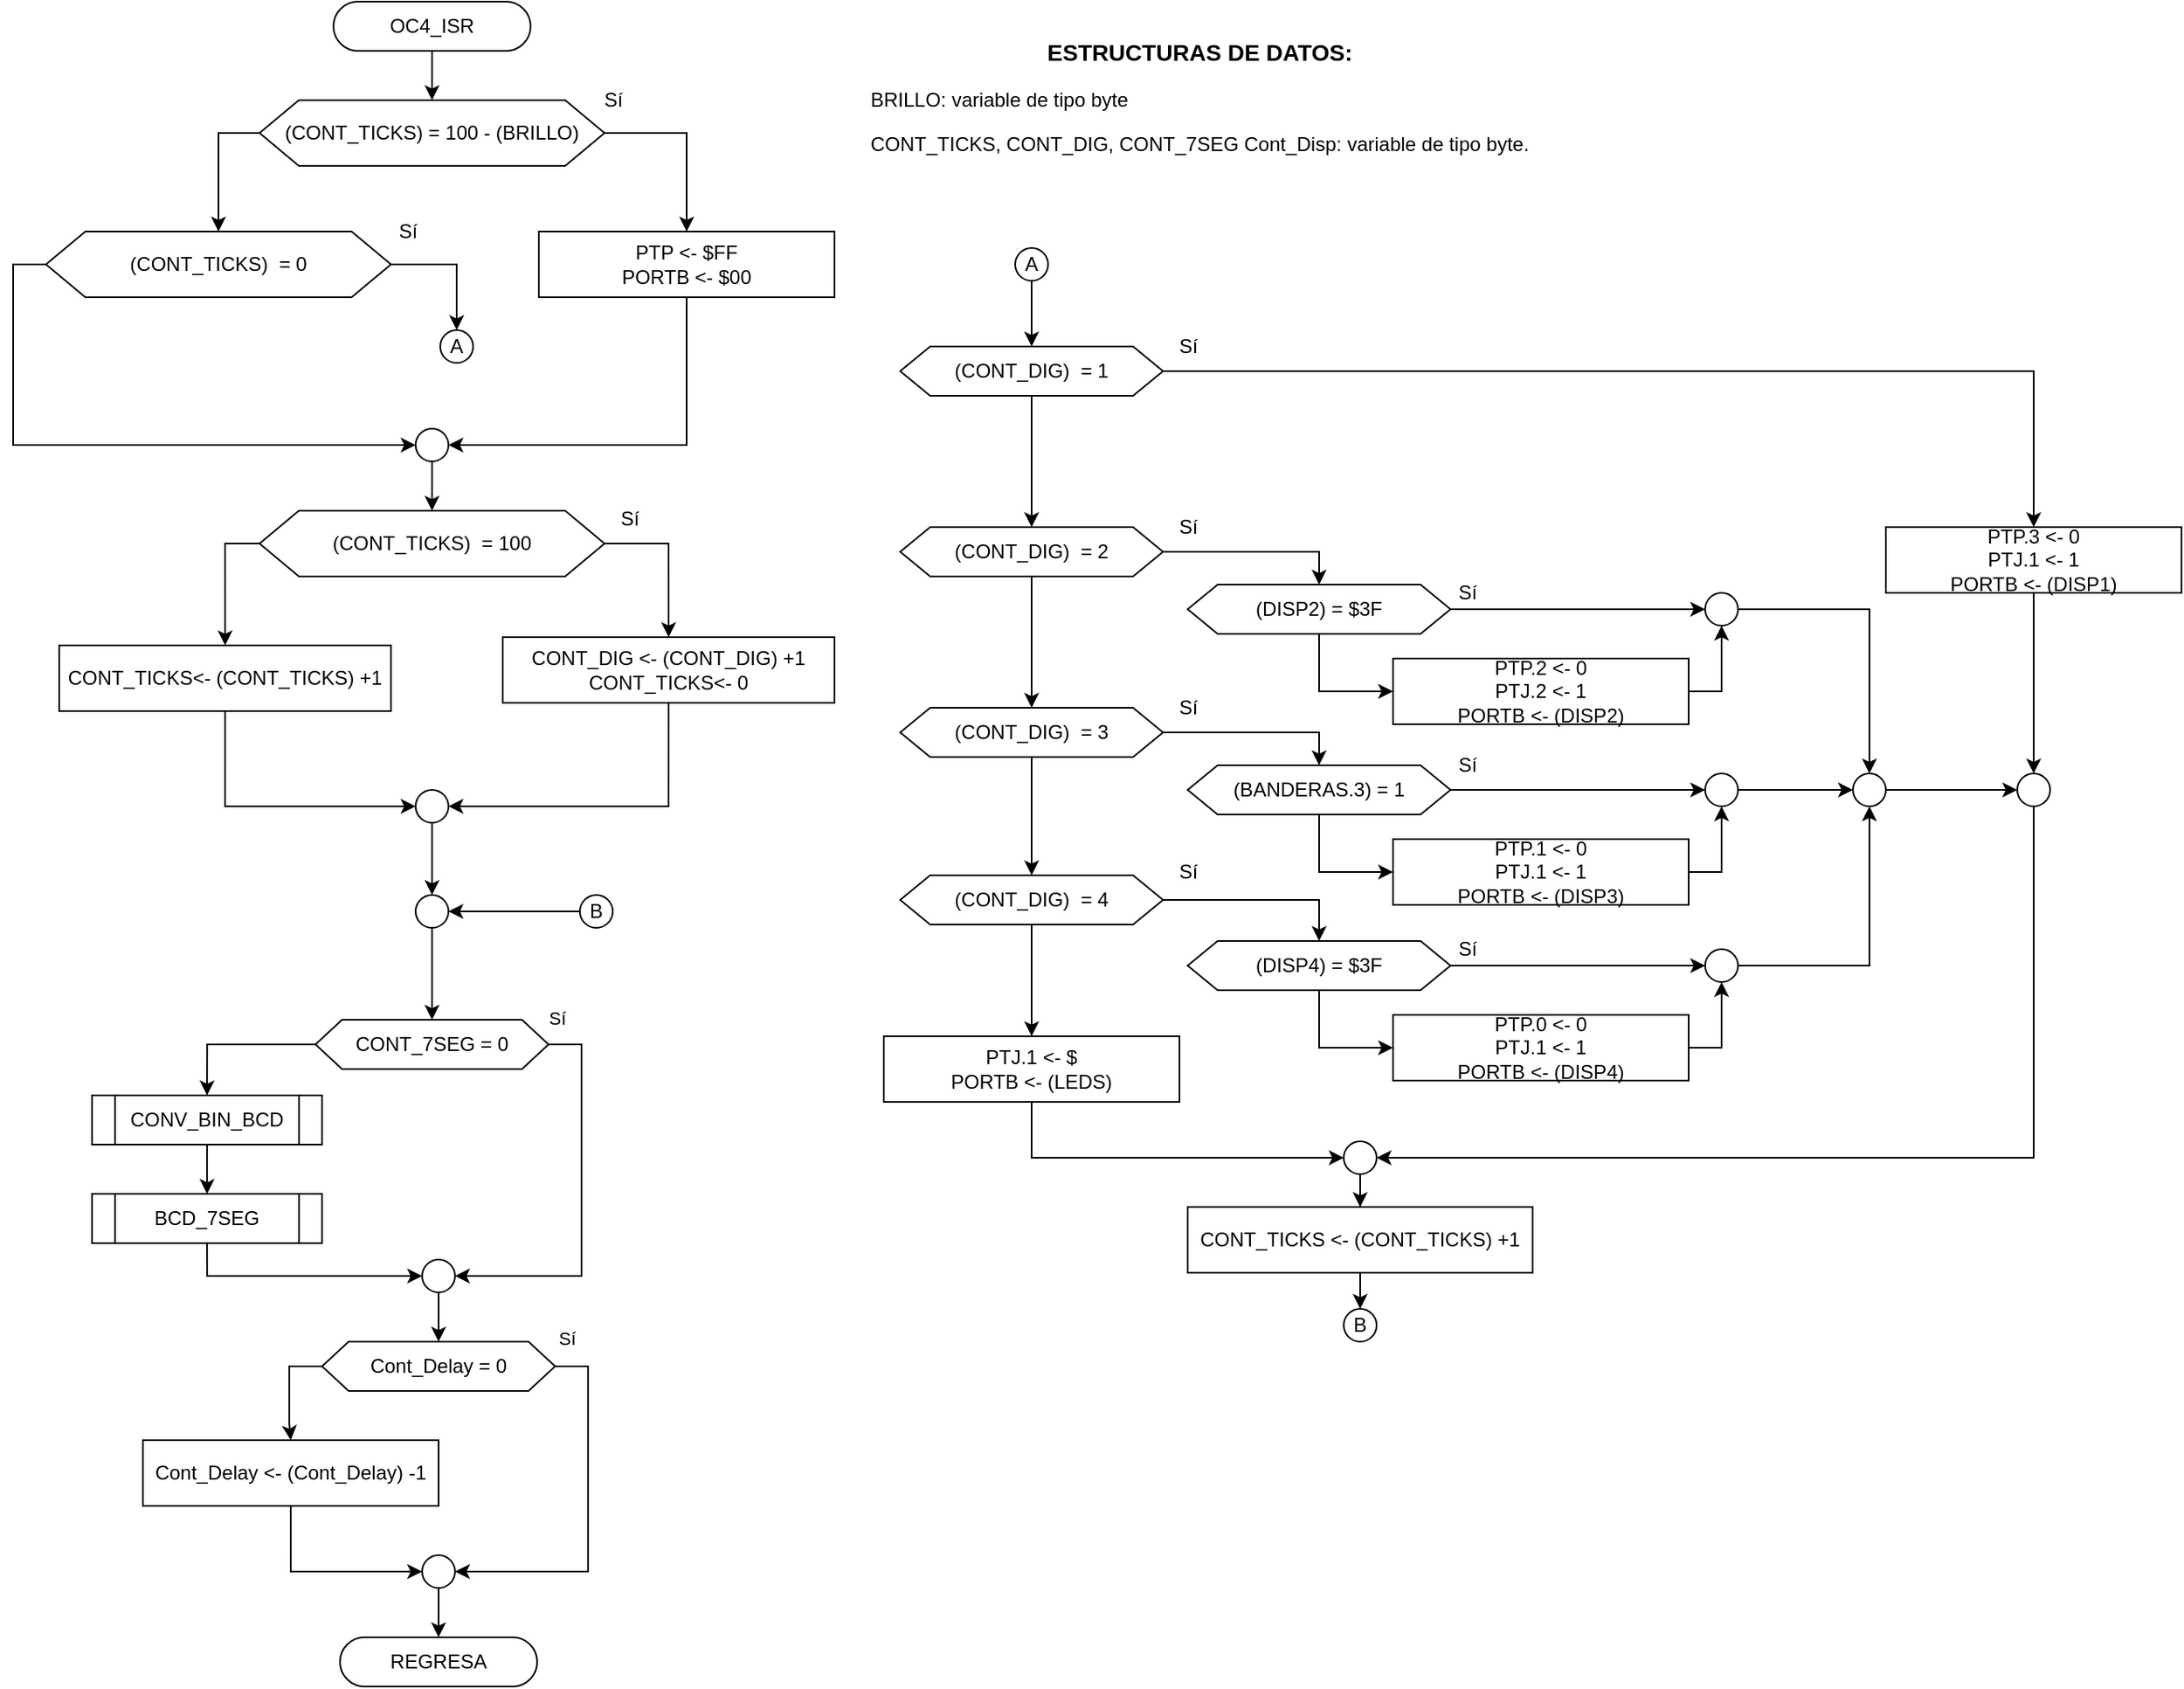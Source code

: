 <mxfile version="13.3.7" type="device"><diagram id="C5RBs43oDa-KdzZeNtuy" name="Page-1"><mxGraphModel dx="1426" dy="607" grid="1" gridSize="10" guides="1" tooltips="1" connect="1" arrows="1" fold="1" page="1" pageScale="1" pageWidth="827" pageHeight="1169" math="0" shadow="0"><root><mxCell id="WIyWlLk6GJQsqaUBKTNV-0"/><mxCell id="WIyWlLk6GJQsqaUBKTNV-1" parent="WIyWlLk6GJQsqaUBKTNV-0"/><mxCell id="DvkfS6CGCvVenUb8CxV3-34" style="edgeStyle=orthogonalEdgeStyle;rounded=0;orthogonalLoop=1;jettySize=auto;html=1;exitX=0.5;exitY=1;exitDx=0;exitDy=0;entryX=0.5;entryY=0;entryDx=0;entryDy=0;" parent="WIyWlLk6GJQsqaUBKTNV-1" source="DvkfS6CGCvVenUb8CxV3-0" target="DvkfS6CGCvVenUb8CxV3-16" edge="1"><mxGeometry relative="1" as="geometry"/></mxCell><mxCell id="DvkfS6CGCvVenUb8CxV3-0" value="OC4_ISR" style="rounded=1;whiteSpace=wrap;html=1;fontSize=12;glass=0;strokeWidth=1;shadow=0;arcSize=50;" parent="WIyWlLk6GJQsqaUBKTNV-1" vertex="1"><mxGeometry x="165" y="130" width="120" height="30" as="geometry"/></mxCell><mxCell id="DvkfS6CGCvVenUb8CxV3-3" style="edgeStyle=orthogonalEdgeStyle;rounded=0;orthogonalLoop=1;jettySize=auto;html=1;exitX=0.5;exitY=1;exitDx=0;exitDy=0;entryX=0.5;entryY=0;entryDx=0;entryDy=0;" parent="WIyWlLk6GJQsqaUBKTNV-1" source="DvkfS6CGCvVenUb8CxV3-1" target="DvkfS6CGCvVenUb8CxV3-2" edge="1"><mxGeometry relative="1" as="geometry"/></mxCell><mxCell id="DvkfS6CGCvVenUb8CxV3-1" value="CONV_BIN_BCD" style="shape=process;whiteSpace=wrap;html=1;backgroundOutline=1;" parent="WIyWlLk6GJQsqaUBKTNV-1" vertex="1"><mxGeometry x="18.05" y="796" width="140" height="30" as="geometry"/></mxCell><mxCell id="DvkfS6CGCvVenUb8CxV3-108" style="edgeStyle=orthogonalEdgeStyle;rounded=0;orthogonalLoop=1;jettySize=auto;html=1;exitX=0.5;exitY=1;exitDx=0;exitDy=0;entryX=0;entryY=0.5;entryDx=0;entryDy=0;" parent="WIyWlLk6GJQsqaUBKTNV-1" source="DvkfS6CGCvVenUb8CxV3-2" target="DvkfS6CGCvVenUb8CxV3-99" edge="1"><mxGeometry relative="1" as="geometry"/></mxCell><mxCell id="DvkfS6CGCvVenUb8CxV3-2" value="BCD_7SEG" style="shape=process;whiteSpace=wrap;html=1;backgroundOutline=1;" parent="WIyWlLk6GJQsqaUBKTNV-1" vertex="1"><mxGeometry x="18.05" y="856" width="140" height="30" as="geometry"/></mxCell><mxCell id="DvkfS6CGCvVenUb8CxV3-4" value="&lt;h3 style=&quot;text-align: center&quot;&gt;ESTRUCTURAS DE DATOS:&lt;/h3&gt;&lt;p&gt;BRILLO: variable de tipo byte&lt;br&gt;&lt;/p&gt;&lt;p&gt;CONT_TICKS, CONT_DIG, CONT_7SEG Cont_Disp: variable de tipo byte.&lt;/p&gt;&lt;p&gt;&lt;br&gt;&lt;/p&gt;&lt;p&gt;&lt;/p&gt;" style="text;html=1;strokeColor=none;fillColor=none;align=left;verticalAlign=middle;whiteSpace=wrap;rounded=0;" parent="WIyWlLk6GJQsqaUBKTNV-1" vertex="1"><mxGeometry x="490" y="130" width="440" height="140" as="geometry"/></mxCell><mxCell id="DvkfS6CGCvVenUb8CxV3-10" style="edgeStyle=orthogonalEdgeStyle;rounded=0;orthogonalLoop=1;jettySize=auto;html=1;exitX=1;exitY=0.5;exitDx=0;exitDy=0;entryX=1;entryY=0.5;entryDx=0;entryDy=0;" parent="WIyWlLk6GJQsqaUBKTNV-1" source="DvkfS6CGCvVenUb8CxV3-5" target="DvkfS6CGCvVenUb8CxV3-9" edge="1"><mxGeometry relative="1" as="geometry"/></mxCell><mxCell id="DvkfS6CGCvVenUb8CxV3-92" value="Sí" style="edgeLabel;html=1;align=center;verticalAlign=middle;resizable=0;points=[];" parent="DvkfS6CGCvVenUb8CxV3-10" vertex="1" connectable="0"><mxGeometry x="-0.936" y="17" relative="1" as="geometry"><mxPoint as="offset"/></mxGeometry></mxCell><mxCell id="DvkfS6CGCvVenUb8CxV3-11" style="edgeStyle=orthogonalEdgeStyle;rounded=0;orthogonalLoop=1;jettySize=auto;html=1;exitX=0;exitY=0.5;exitDx=0;exitDy=0;entryX=0.5;entryY=0;entryDx=0;entryDy=0;" parent="WIyWlLk6GJQsqaUBKTNV-1" source="DvkfS6CGCvVenUb8CxV3-5" target="DvkfS6CGCvVenUb8CxV3-7" edge="1"><mxGeometry relative="1" as="geometry"/></mxCell><mxCell id="DvkfS6CGCvVenUb8CxV3-5" value="Cont_Delay = 0" style="shape=hexagon;perimeter=hexagonPerimeter2;whiteSpace=wrap;html=1;size=0.114;" parent="WIyWlLk6GJQsqaUBKTNV-1" vertex="1"><mxGeometry x="158.05" y="946" width="141.88" height="30" as="geometry"/></mxCell><mxCell id="DvkfS6CGCvVenUb8CxV3-12" style="edgeStyle=orthogonalEdgeStyle;rounded=0;orthogonalLoop=1;jettySize=auto;html=1;exitX=0.5;exitY=1;exitDx=0;exitDy=0;entryX=0;entryY=0.5;entryDx=0;entryDy=0;" parent="WIyWlLk6GJQsqaUBKTNV-1" source="DvkfS6CGCvVenUb8CxV3-7" target="DvkfS6CGCvVenUb8CxV3-9" edge="1"><mxGeometry relative="1" as="geometry"/></mxCell><mxCell id="DvkfS6CGCvVenUb8CxV3-7" value="Cont_Delay &amp;lt;- (Cont_Delay) -1" style="rounded=0;whiteSpace=wrap;html=1;" parent="WIyWlLk6GJQsqaUBKTNV-1" vertex="1"><mxGeometry x="48.99" y="1006" width="180" height="40" as="geometry"/></mxCell><mxCell id="DvkfS6CGCvVenUb8CxV3-8" value="REGRESA" style="rounded=1;whiteSpace=wrap;html=1;fontSize=12;glass=0;strokeWidth=1;shadow=0;arcSize=50;" parent="WIyWlLk6GJQsqaUBKTNV-1" vertex="1"><mxGeometry x="168.99" y="1126" width="120" height="30" as="geometry"/></mxCell><mxCell id="DvkfS6CGCvVenUb8CxV3-13" style="edgeStyle=orthogonalEdgeStyle;rounded=0;orthogonalLoop=1;jettySize=auto;html=1;exitX=0.5;exitY=1;exitDx=0;exitDy=0;entryX=0.5;entryY=0;entryDx=0;entryDy=0;" parent="WIyWlLk6GJQsqaUBKTNV-1" source="DvkfS6CGCvVenUb8CxV3-9" target="DvkfS6CGCvVenUb8CxV3-8" edge="1"><mxGeometry relative="1" as="geometry"/></mxCell><mxCell id="DvkfS6CGCvVenUb8CxV3-9" value="" style="ellipse;whiteSpace=wrap;html=1;aspect=fixed;" parent="WIyWlLk6GJQsqaUBKTNV-1" vertex="1"><mxGeometry x="218.99" y="1076" width="20" height="20" as="geometry"/></mxCell><mxCell id="DvkfS6CGCvVenUb8CxV3-29" style="edgeStyle=orthogonalEdgeStyle;rounded=0;orthogonalLoop=1;jettySize=auto;html=1;exitX=1;exitY=0.5;exitDx=0;exitDy=0;entryX=0.5;entryY=0;entryDx=0;entryDy=0;" parent="WIyWlLk6GJQsqaUBKTNV-1" source="DvkfS6CGCvVenUb8CxV3-15" target="DvkfS6CGCvVenUb8CxV3-27" edge="1"><mxGeometry relative="1" as="geometry"/></mxCell><mxCell id="DvkfS6CGCvVenUb8CxV3-32" style="edgeStyle=orthogonalEdgeStyle;rounded=0;orthogonalLoop=1;jettySize=auto;html=1;exitX=0;exitY=0.5;exitDx=0;exitDy=0;entryX=0;entryY=0.5;entryDx=0;entryDy=0;" parent="WIyWlLk6GJQsqaUBKTNV-1" source="DvkfS6CGCvVenUb8CxV3-15" target="DvkfS6CGCvVenUb8CxV3-18" edge="1"><mxGeometry relative="1" as="geometry"/></mxCell><mxCell id="DvkfS6CGCvVenUb8CxV3-15" value="(CONT_TICKS)&amp;nbsp; = 0" style="shape=hexagon;perimeter=hexagonPerimeter2;whiteSpace=wrap;html=1;size=0.114;" parent="WIyWlLk6GJQsqaUBKTNV-1" vertex="1"><mxGeometry x="-10" y="270" width="210" height="40" as="geometry"/></mxCell><mxCell id="DvkfS6CGCvVenUb8CxV3-25" style="edgeStyle=orthogonalEdgeStyle;rounded=0;orthogonalLoop=1;jettySize=auto;html=1;exitX=0;exitY=0.5;exitDx=0;exitDy=0;entryX=0.5;entryY=0;entryDx=0;entryDy=0;" parent="WIyWlLk6GJQsqaUBKTNV-1" source="DvkfS6CGCvVenUb8CxV3-16" target="DvkfS6CGCvVenUb8CxV3-15" edge="1"><mxGeometry relative="1" as="geometry"/></mxCell><mxCell id="DvkfS6CGCvVenUb8CxV3-26" style="edgeStyle=orthogonalEdgeStyle;rounded=0;orthogonalLoop=1;jettySize=auto;html=1;exitX=1;exitY=0.5;exitDx=0;exitDy=0;entryX=0.5;entryY=0;entryDx=0;entryDy=0;" parent="WIyWlLk6GJQsqaUBKTNV-1" source="DvkfS6CGCvVenUb8CxV3-16" target="DvkfS6CGCvVenUb8CxV3-19" edge="1"><mxGeometry relative="1" as="geometry"/></mxCell><mxCell id="DvkfS6CGCvVenUb8CxV3-16" value="(CONT_TICKS) = 100 - (BRILLO)" style="shape=hexagon;perimeter=hexagonPerimeter2;whiteSpace=wrap;html=1;size=0.114;" parent="WIyWlLk6GJQsqaUBKTNV-1" vertex="1"><mxGeometry x="120" y="190" width="210" height="40" as="geometry"/></mxCell><mxCell id="DvkfS6CGCvVenUb8CxV3-33" style="edgeStyle=orthogonalEdgeStyle;rounded=0;orthogonalLoop=1;jettySize=auto;html=1;exitX=0.5;exitY=1;exitDx=0;exitDy=0;" parent="WIyWlLk6GJQsqaUBKTNV-1" source="DvkfS6CGCvVenUb8CxV3-18" target="DvkfS6CGCvVenUb8CxV3-24" edge="1"><mxGeometry relative="1" as="geometry"/></mxCell><mxCell id="DvkfS6CGCvVenUb8CxV3-18" value="" style="ellipse;whiteSpace=wrap;html=1;aspect=fixed;" parent="WIyWlLk6GJQsqaUBKTNV-1" vertex="1"><mxGeometry x="215" y="390" width="20" height="20" as="geometry"/></mxCell><mxCell id="DvkfS6CGCvVenUb8CxV3-31" style="edgeStyle=orthogonalEdgeStyle;rounded=0;orthogonalLoop=1;jettySize=auto;html=1;exitX=0.5;exitY=1;exitDx=0;exitDy=0;entryX=1;entryY=0.5;entryDx=0;entryDy=0;" parent="WIyWlLk6GJQsqaUBKTNV-1" source="DvkfS6CGCvVenUb8CxV3-19" target="DvkfS6CGCvVenUb8CxV3-18" edge="1"><mxGeometry relative="1" as="geometry"/></mxCell><mxCell id="DvkfS6CGCvVenUb8CxV3-19" value="PTP &amp;lt;- $FF&lt;br&gt;PORTB &amp;lt;- $00" style="rounded=0;whiteSpace=wrap;html=1;" parent="WIyWlLk6GJQsqaUBKTNV-1" vertex="1"><mxGeometry x="290" y="270" width="180" height="40" as="geometry"/></mxCell><mxCell id="DvkfS6CGCvVenUb8CxV3-23" value="Sí" style="text;html=1;align=center;verticalAlign=middle;resizable=0;points=[];autosize=1;" parent="WIyWlLk6GJQsqaUBKTNV-1" vertex="1"><mxGeometry x="320" y="180" width="30" height="20" as="geometry"/></mxCell><mxCell id="DvkfS6CGCvVenUb8CxV3-93" style="edgeStyle=orthogonalEdgeStyle;rounded=0;orthogonalLoop=1;jettySize=auto;html=1;exitX=0;exitY=0.5;exitDx=0;exitDy=0;entryX=0.5;entryY=0;entryDx=0;entryDy=0;" parent="WIyWlLk6GJQsqaUBKTNV-1" source="DvkfS6CGCvVenUb8CxV3-24" target="DvkfS6CGCvVenUb8CxV3-91" edge="1"><mxGeometry relative="1" as="geometry"/></mxCell><mxCell id="DvkfS6CGCvVenUb8CxV3-95" style="edgeStyle=orthogonalEdgeStyle;rounded=0;orthogonalLoop=1;jettySize=auto;html=1;exitX=1;exitY=0.5;exitDx=0;exitDy=0;entryX=0.5;entryY=0;entryDx=0;entryDy=0;" parent="WIyWlLk6GJQsqaUBKTNV-1" source="DvkfS6CGCvVenUb8CxV3-24" target="DvkfS6CGCvVenUb8CxV3-94" edge="1"><mxGeometry relative="1" as="geometry"/></mxCell><mxCell id="DvkfS6CGCvVenUb8CxV3-24" value="(CONT_TICKS)&amp;nbsp; = 100" style="shape=hexagon;perimeter=hexagonPerimeter2;whiteSpace=wrap;html=1;size=0.114;" parent="WIyWlLk6GJQsqaUBKTNV-1" vertex="1"><mxGeometry x="120" y="440" width="210" height="40" as="geometry"/></mxCell><mxCell id="DvkfS6CGCvVenUb8CxV3-27" value="A" style="ellipse;whiteSpace=wrap;html=1;aspect=fixed;" parent="WIyWlLk6GJQsqaUBKTNV-1" vertex="1"><mxGeometry x="230" y="330" width="20" height="20" as="geometry"/></mxCell><mxCell id="DvkfS6CGCvVenUb8CxV3-30" value="Sí" style="text;html=1;align=center;verticalAlign=middle;resizable=0;points=[];autosize=1;" parent="WIyWlLk6GJQsqaUBKTNV-1" vertex="1"><mxGeometry x="195" y="260" width="30" height="20" as="geometry"/></mxCell><mxCell id="DvkfS6CGCvVenUb8CxV3-41" style="edgeStyle=orthogonalEdgeStyle;rounded=0;orthogonalLoop=1;jettySize=auto;html=1;exitX=0.5;exitY=1;exitDx=0;exitDy=0;" parent="WIyWlLk6GJQsqaUBKTNV-1" source="DvkfS6CGCvVenUb8CxV3-35" target="DvkfS6CGCvVenUb8CxV3-36" edge="1"><mxGeometry relative="1" as="geometry"/></mxCell><mxCell id="DvkfS6CGCvVenUb8CxV3-35" value="A" style="ellipse;whiteSpace=wrap;html=1;aspect=fixed;" parent="WIyWlLk6GJQsqaUBKTNV-1" vertex="1"><mxGeometry x="580" y="280" width="20" height="20" as="geometry"/></mxCell><mxCell id="DvkfS6CGCvVenUb8CxV3-45" style="edgeStyle=orthogonalEdgeStyle;rounded=0;orthogonalLoop=1;jettySize=auto;html=1;exitX=0.5;exitY=1;exitDx=0;exitDy=0;entryX=0.5;entryY=0;entryDx=0;entryDy=0;" parent="WIyWlLk6GJQsqaUBKTNV-1" source="DvkfS6CGCvVenUb8CxV3-36" target="DvkfS6CGCvVenUb8CxV3-37" edge="1"><mxGeometry relative="1" as="geometry"/></mxCell><mxCell id="DvkfS6CGCvVenUb8CxV3-51" style="edgeStyle=orthogonalEdgeStyle;rounded=0;orthogonalLoop=1;jettySize=auto;html=1;exitX=1;exitY=0.5;exitDx=0;exitDy=0;entryX=0.5;entryY=0;entryDx=0;entryDy=0;" parent="WIyWlLk6GJQsqaUBKTNV-1" source="DvkfS6CGCvVenUb8CxV3-36" target="DvkfS6CGCvVenUb8CxV3-50" edge="1"><mxGeometry relative="1" as="geometry"/></mxCell><mxCell id="DvkfS6CGCvVenUb8CxV3-36" value="(CONT_DIG)&amp;nbsp; = 1" style="shape=hexagon;perimeter=hexagonPerimeter2;whiteSpace=wrap;html=1;size=0.114;" parent="WIyWlLk6GJQsqaUBKTNV-1" vertex="1"><mxGeometry x="510" y="340" width="160" height="30" as="geometry"/></mxCell><mxCell id="DvkfS6CGCvVenUb8CxV3-46" style="edgeStyle=orthogonalEdgeStyle;rounded=0;orthogonalLoop=1;jettySize=auto;html=1;exitX=0.5;exitY=1;exitDx=0;exitDy=0;entryX=0.5;entryY=0;entryDx=0;entryDy=0;" parent="WIyWlLk6GJQsqaUBKTNV-1" source="DvkfS6CGCvVenUb8CxV3-37" target="DvkfS6CGCvVenUb8CxV3-38" edge="1"><mxGeometry relative="1" as="geometry"/></mxCell><mxCell id="DvkfS6CGCvVenUb8CxV3-59" style="edgeStyle=orthogonalEdgeStyle;rounded=0;orthogonalLoop=1;jettySize=auto;html=1;exitX=1;exitY=0.5;exitDx=0;exitDy=0;entryX=0.5;entryY=0;entryDx=0;entryDy=0;" parent="WIyWlLk6GJQsqaUBKTNV-1" source="DvkfS6CGCvVenUb8CxV3-37" target="DvkfS6CGCvVenUb8CxV3-57" edge="1"><mxGeometry relative="1" as="geometry"/></mxCell><mxCell id="DvkfS6CGCvVenUb8CxV3-37" value="(CONT_DIG)&amp;nbsp; = 2" style="shape=hexagon;perimeter=hexagonPerimeter2;whiteSpace=wrap;html=1;size=0.114;" parent="WIyWlLk6GJQsqaUBKTNV-1" vertex="1"><mxGeometry x="510" y="450" width="160" height="30" as="geometry"/></mxCell><mxCell id="DvkfS6CGCvVenUb8CxV3-62" style="edgeStyle=orthogonalEdgeStyle;rounded=0;orthogonalLoop=1;jettySize=auto;html=1;exitX=0.5;exitY=1;exitDx=0;exitDy=0;entryX=0;entryY=0.5;entryDx=0;entryDy=0;" parent="WIyWlLk6GJQsqaUBKTNV-1" source="DvkfS6CGCvVenUb8CxV3-57" target="DvkfS6CGCvVenUb8CxV3-61" edge="1"><mxGeometry relative="1" as="geometry"/></mxCell><mxCell id="DvkfS6CGCvVenUb8CxV3-65" style="edgeStyle=orthogonalEdgeStyle;rounded=0;orthogonalLoop=1;jettySize=auto;html=1;exitX=1;exitY=0.5;exitDx=0;exitDy=0;entryX=0;entryY=0.5;entryDx=0;entryDy=0;" parent="WIyWlLk6GJQsqaUBKTNV-1" source="DvkfS6CGCvVenUb8CxV3-57" target="DvkfS6CGCvVenUb8CxV3-63" edge="1"><mxGeometry relative="1" as="geometry"/></mxCell><mxCell id="DvkfS6CGCvVenUb8CxV3-57" value="(DISP2) = $3F" style="shape=hexagon;perimeter=hexagonPerimeter2;whiteSpace=wrap;html=1;size=0.114;" parent="WIyWlLk6GJQsqaUBKTNV-1" vertex="1"><mxGeometry x="685" y="485" width="160" height="30" as="geometry"/></mxCell><mxCell id="DvkfS6CGCvVenUb8CxV3-47" style="edgeStyle=orthogonalEdgeStyle;rounded=0;orthogonalLoop=1;jettySize=auto;html=1;exitX=0.5;exitY=1;exitDx=0;exitDy=0;entryX=0.5;entryY=0;entryDx=0;entryDy=0;" parent="WIyWlLk6GJQsqaUBKTNV-1" source="DvkfS6CGCvVenUb8CxV3-38" target="DvkfS6CGCvVenUb8CxV3-39" edge="1"><mxGeometry relative="1" as="geometry"/></mxCell><mxCell id="DvkfS6CGCvVenUb8CxV3-76" style="edgeStyle=orthogonalEdgeStyle;rounded=0;orthogonalLoop=1;jettySize=auto;html=1;exitX=1;exitY=0.5;exitDx=0;exitDy=0;" parent="WIyWlLk6GJQsqaUBKTNV-1" source="DvkfS6CGCvVenUb8CxV3-38" target="DvkfS6CGCvVenUb8CxV3-72" edge="1"><mxGeometry relative="1" as="geometry"/></mxCell><mxCell id="DvkfS6CGCvVenUb8CxV3-38" value="(CONT_DIG)&amp;nbsp; = 3" style="shape=hexagon;perimeter=hexagonPerimeter2;whiteSpace=wrap;html=1;size=0.114;" parent="WIyWlLk6GJQsqaUBKTNV-1" vertex="1"><mxGeometry x="510" y="560" width="160" height="30" as="geometry"/></mxCell><mxCell id="DvkfS6CGCvVenUb8CxV3-60" style="edgeStyle=orthogonalEdgeStyle;rounded=0;orthogonalLoop=1;jettySize=auto;html=1;exitX=0.5;exitY=1;exitDx=0;exitDy=0;" parent="WIyWlLk6GJQsqaUBKTNV-1" source="DvkfS6CGCvVenUb8CxV3-39" target="DvkfS6CGCvVenUb8CxV3-48" edge="1"><mxGeometry relative="1" as="geometry"/></mxCell><mxCell id="K-nJgSU7zr8KgBQk5qtE-4" style="edgeStyle=orthogonalEdgeStyle;rounded=0;orthogonalLoop=1;jettySize=auto;html=1;exitX=1;exitY=0.5;exitDx=0;exitDy=0;entryX=0.5;entryY=0;entryDx=0;entryDy=0;" parent="WIyWlLk6GJQsqaUBKTNV-1" source="DvkfS6CGCvVenUb8CxV3-39" target="DvkfS6CGCvVenUb8CxV3-82" edge="1"><mxGeometry relative="1" as="geometry"/></mxCell><mxCell id="DvkfS6CGCvVenUb8CxV3-39" value="(CONT_DIG)&amp;nbsp; = 4" style="shape=hexagon;perimeter=hexagonPerimeter2;whiteSpace=wrap;html=1;size=0.114;" parent="WIyWlLk6GJQsqaUBKTNV-1" vertex="1"><mxGeometry x="510" y="662" width="160" height="30" as="geometry"/></mxCell><mxCell id="DvkfS6CGCvVenUb8CxV3-56" style="edgeStyle=orthogonalEdgeStyle;rounded=0;orthogonalLoop=1;jettySize=auto;html=1;exitX=0.5;exitY=1;exitDx=0;exitDy=0;entryX=0;entryY=0.5;entryDx=0;entryDy=0;" parent="WIyWlLk6GJQsqaUBKTNV-1" source="DvkfS6CGCvVenUb8CxV3-48" target="DvkfS6CGCvVenUb8CxV3-52" edge="1"><mxGeometry relative="1" as="geometry"/></mxCell><mxCell id="DvkfS6CGCvVenUb8CxV3-48" value="PTJ.1 &amp;lt;- $&lt;br&gt;PORTB &amp;lt;- (LEDS)" style="rounded=0;whiteSpace=wrap;html=1;" parent="WIyWlLk6GJQsqaUBKTNV-1" vertex="1"><mxGeometry x="500" y="760" width="180" height="40" as="geometry"/></mxCell><mxCell id="DvkfS6CGCvVenUb8CxV3-89" style="edgeStyle=orthogonalEdgeStyle;rounded=0;orthogonalLoop=1;jettySize=auto;html=1;exitX=0.5;exitY=1;exitDx=0;exitDy=0;entryX=0.5;entryY=0;entryDx=0;entryDy=0;" parent="WIyWlLk6GJQsqaUBKTNV-1" source="DvkfS6CGCvVenUb8CxV3-50" target="DvkfS6CGCvVenUb8CxV3-87" edge="1"><mxGeometry relative="1" as="geometry"/></mxCell><mxCell id="DvkfS6CGCvVenUb8CxV3-50" value="PTP.3 &amp;lt;- 0&lt;br&gt;PTJ.1 &amp;lt;- 1&lt;br&gt;PORTB &amp;lt;- (DISP1)" style="rounded=0;whiteSpace=wrap;html=1;" parent="WIyWlLk6GJQsqaUBKTNV-1" vertex="1"><mxGeometry x="1110" y="450" width="180" height="40" as="geometry"/></mxCell><mxCell id="DvkfS6CGCvVenUb8CxV3-55" style="edgeStyle=orthogonalEdgeStyle;rounded=0;orthogonalLoop=1;jettySize=auto;html=1;exitX=0.5;exitY=1;exitDx=0;exitDy=0;" parent="WIyWlLk6GJQsqaUBKTNV-1" source="DvkfS6CGCvVenUb8CxV3-52" target="DvkfS6CGCvVenUb8CxV3-54" edge="1"><mxGeometry relative="1" as="geometry"/></mxCell><mxCell id="DvkfS6CGCvVenUb8CxV3-52" value="" style="ellipse;whiteSpace=wrap;html=1;aspect=fixed;" parent="WIyWlLk6GJQsqaUBKTNV-1" vertex="1"><mxGeometry x="780" y="824" width="20" height="20" as="geometry"/></mxCell><mxCell id="DvkfS6CGCvVenUb8CxV3-112" style="edgeStyle=orthogonalEdgeStyle;rounded=0;orthogonalLoop=1;jettySize=auto;html=1;exitX=0.5;exitY=1;exitDx=0;exitDy=0;entryX=0.5;entryY=0;entryDx=0;entryDy=0;" parent="WIyWlLk6GJQsqaUBKTNV-1" source="DvkfS6CGCvVenUb8CxV3-54" target="DvkfS6CGCvVenUb8CxV3-111" edge="1"><mxGeometry relative="1" as="geometry"/></mxCell><mxCell id="DvkfS6CGCvVenUb8CxV3-54" value="CONT_TICKS &amp;lt;- (CONT_TICKS) +1" style="rounded=0;whiteSpace=wrap;html=1;" parent="WIyWlLk6GJQsqaUBKTNV-1" vertex="1"><mxGeometry x="685" y="864" width="210" height="40" as="geometry"/></mxCell><mxCell id="DvkfS6CGCvVenUb8CxV3-66" style="edgeStyle=orthogonalEdgeStyle;rounded=0;orthogonalLoop=1;jettySize=auto;html=1;exitX=1;exitY=0.5;exitDx=0;exitDy=0;entryX=0.5;entryY=1;entryDx=0;entryDy=0;" parent="WIyWlLk6GJQsqaUBKTNV-1" source="DvkfS6CGCvVenUb8CxV3-61" target="DvkfS6CGCvVenUb8CxV3-63" edge="1"><mxGeometry relative="1" as="geometry"/></mxCell><mxCell id="DvkfS6CGCvVenUb8CxV3-61" value="PTP.2 &amp;lt;- 0&lt;br&gt;PTJ.2 &amp;lt;- 1&lt;br&gt;PORTB &amp;lt;- (DISP2)" style="rounded=0;whiteSpace=wrap;html=1;" parent="WIyWlLk6GJQsqaUBKTNV-1" vertex="1"><mxGeometry x="810" y="530" width="180" height="40" as="geometry"/></mxCell><mxCell id="DvkfS6CGCvVenUb8CxV3-78" style="edgeStyle=orthogonalEdgeStyle;rounded=0;orthogonalLoop=1;jettySize=auto;html=1;exitX=1;exitY=0.5;exitDx=0;exitDy=0;entryX=0.5;entryY=0;entryDx=0;entryDy=0;" parent="WIyWlLk6GJQsqaUBKTNV-1" source="DvkfS6CGCvVenUb8CxV3-63" target="DvkfS6CGCvVenUb8CxV3-67" edge="1"><mxGeometry relative="1" as="geometry"/></mxCell><mxCell id="DvkfS6CGCvVenUb8CxV3-63" value="" style="ellipse;whiteSpace=wrap;html=1;aspect=fixed;" parent="WIyWlLk6GJQsqaUBKTNV-1" vertex="1"><mxGeometry x="1000" y="490" width="20" height="20" as="geometry"/></mxCell><mxCell id="DvkfS6CGCvVenUb8CxV3-88" value="" style="edgeStyle=orthogonalEdgeStyle;rounded=0;orthogonalLoop=1;jettySize=auto;html=1;" parent="WIyWlLk6GJQsqaUBKTNV-1" source="DvkfS6CGCvVenUb8CxV3-67" target="DvkfS6CGCvVenUb8CxV3-87" edge="1"><mxGeometry relative="1" as="geometry"/></mxCell><mxCell id="DvkfS6CGCvVenUb8CxV3-67" value="" style="ellipse;whiteSpace=wrap;html=1;aspect=fixed;" parent="WIyWlLk6GJQsqaUBKTNV-1" vertex="1"><mxGeometry x="1090" y="600" width="20" height="20" as="geometry"/></mxCell><mxCell id="DvkfS6CGCvVenUb8CxV3-90" style="edgeStyle=orthogonalEdgeStyle;rounded=0;orthogonalLoop=1;jettySize=auto;html=1;exitX=0.5;exitY=1;exitDx=0;exitDy=0;entryX=1;entryY=0.5;entryDx=0;entryDy=0;" parent="WIyWlLk6GJQsqaUBKTNV-1" source="DvkfS6CGCvVenUb8CxV3-87" target="DvkfS6CGCvVenUb8CxV3-52" edge="1"><mxGeometry relative="1" as="geometry"/></mxCell><mxCell id="DvkfS6CGCvVenUb8CxV3-87" value="" style="ellipse;whiteSpace=wrap;html=1;aspect=fixed;" parent="WIyWlLk6GJQsqaUBKTNV-1" vertex="1"><mxGeometry x="1190" y="600" width="20" height="20" as="geometry"/></mxCell><mxCell id="DvkfS6CGCvVenUb8CxV3-70" style="edgeStyle=orthogonalEdgeStyle;rounded=0;orthogonalLoop=1;jettySize=auto;html=1;exitX=0.5;exitY=1;exitDx=0;exitDy=0;entryX=0;entryY=0.5;entryDx=0;entryDy=0;" parent="WIyWlLk6GJQsqaUBKTNV-1" source="DvkfS6CGCvVenUb8CxV3-72" target="DvkfS6CGCvVenUb8CxV3-74" edge="1"><mxGeometry relative="1" as="geometry"/></mxCell><mxCell id="DvkfS6CGCvVenUb8CxV3-71" style="edgeStyle=orthogonalEdgeStyle;rounded=0;orthogonalLoop=1;jettySize=auto;html=1;exitX=1;exitY=0.5;exitDx=0;exitDy=0;entryX=0;entryY=0.5;entryDx=0;entryDy=0;" parent="WIyWlLk6GJQsqaUBKTNV-1" source="DvkfS6CGCvVenUb8CxV3-72" target="DvkfS6CGCvVenUb8CxV3-75" edge="1"><mxGeometry relative="1" as="geometry"/></mxCell><mxCell id="DvkfS6CGCvVenUb8CxV3-72" value="(BANDERAS.3) = 1" style="shape=hexagon;perimeter=hexagonPerimeter2;whiteSpace=wrap;html=1;size=0.114;" parent="WIyWlLk6GJQsqaUBKTNV-1" vertex="1"><mxGeometry x="685" y="595" width="160" height="30" as="geometry"/></mxCell><mxCell id="DvkfS6CGCvVenUb8CxV3-73" style="edgeStyle=orthogonalEdgeStyle;rounded=0;orthogonalLoop=1;jettySize=auto;html=1;exitX=1;exitY=0.5;exitDx=0;exitDy=0;entryX=0.5;entryY=1;entryDx=0;entryDy=0;" parent="WIyWlLk6GJQsqaUBKTNV-1" source="DvkfS6CGCvVenUb8CxV3-74" target="DvkfS6CGCvVenUb8CxV3-75" edge="1"><mxGeometry relative="1" as="geometry"/></mxCell><mxCell id="DvkfS6CGCvVenUb8CxV3-74" value="PTP.1 &amp;lt;- 0&lt;br&gt;PTJ.1 &amp;lt;- 1&lt;br&gt;PORTB &amp;lt;- (DISP3)" style="rounded=0;whiteSpace=wrap;html=1;" parent="WIyWlLk6GJQsqaUBKTNV-1" vertex="1"><mxGeometry x="810" y="640" width="180" height="40" as="geometry"/></mxCell><mxCell id="DvkfS6CGCvVenUb8CxV3-79" style="edgeStyle=orthogonalEdgeStyle;rounded=0;orthogonalLoop=1;jettySize=auto;html=1;exitX=1;exitY=0.5;exitDx=0;exitDy=0;entryX=0;entryY=0.5;entryDx=0;entryDy=0;" parent="WIyWlLk6GJQsqaUBKTNV-1" source="DvkfS6CGCvVenUb8CxV3-75" target="DvkfS6CGCvVenUb8CxV3-67" edge="1"><mxGeometry relative="1" as="geometry"/></mxCell><mxCell id="DvkfS6CGCvVenUb8CxV3-75" value="" style="ellipse;whiteSpace=wrap;html=1;aspect=fixed;" parent="WIyWlLk6GJQsqaUBKTNV-1" vertex="1"><mxGeometry x="1000" y="600" width="20" height="20" as="geometry"/></mxCell><mxCell id="DvkfS6CGCvVenUb8CxV3-80" style="edgeStyle=orthogonalEdgeStyle;rounded=0;orthogonalLoop=1;jettySize=auto;html=1;exitX=0.5;exitY=1;exitDx=0;exitDy=0;entryX=0;entryY=0.5;entryDx=0;entryDy=0;" parent="WIyWlLk6GJQsqaUBKTNV-1" source="DvkfS6CGCvVenUb8CxV3-82" target="DvkfS6CGCvVenUb8CxV3-84" edge="1"><mxGeometry relative="1" as="geometry"/></mxCell><mxCell id="DvkfS6CGCvVenUb8CxV3-81" style="edgeStyle=orthogonalEdgeStyle;rounded=0;orthogonalLoop=1;jettySize=auto;html=1;exitX=1;exitY=0.5;exitDx=0;exitDy=0;entryX=0;entryY=0.5;entryDx=0;entryDy=0;" parent="WIyWlLk6GJQsqaUBKTNV-1" source="DvkfS6CGCvVenUb8CxV3-82" target="DvkfS6CGCvVenUb8CxV3-85" edge="1"><mxGeometry relative="1" as="geometry"/></mxCell><mxCell id="DvkfS6CGCvVenUb8CxV3-82" value="(DISP4) = $3F" style="shape=hexagon;perimeter=hexagonPerimeter2;whiteSpace=wrap;html=1;size=0.114;" parent="WIyWlLk6GJQsqaUBKTNV-1" vertex="1"><mxGeometry x="685" y="702" width="160" height="30" as="geometry"/></mxCell><mxCell id="DvkfS6CGCvVenUb8CxV3-83" style="edgeStyle=orthogonalEdgeStyle;rounded=0;orthogonalLoop=1;jettySize=auto;html=1;exitX=1;exitY=0.5;exitDx=0;exitDy=0;entryX=0.5;entryY=1;entryDx=0;entryDy=0;" parent="WIyWlLk6GJQsqaUBKTNV-1" source="DvkfS6CGCvVenUb8CxV3-84" target="DvkfS6CGCvVenUb8CxV3-85" edge="1"><mxGeometry relative="1" as="geometry"/></mxCell><mxCell id="DvkfS6CGCvVenUb8CxV3-84" value="PTP.0 &amp;lt;- 0&lt;br&gt;PTJ.1 &amp;lt;- 1&lt;br&gt;PORTB &amp;lt;- (DISP4)" style="rounded=0;whiteSpace=wrap;html=1;" parent="WIyWlLk6GJQsqaUBKTNV-1" vertex="1"><mxGeometry x="810" y="747" width="180" height="40" as="geometry"/></mxCell><mxCell id="DvkfS6CGCvVenUb8CxV3-86" style="edgeStyle=orthogonalEdgeStyle;rounded=0;orthogonalLoop=1;jettySize=auto;html=1;exitX=1;exitY=0.5;exitDx=0;exitDy=0;entryX=0.5;entryY=1;entryDx=0;entryDy=0;" parent="WIyWlLk6GJQsqaUBKTNV-1" source="DvkfS6CGCvVenUb8CxV3-85" target="DvkfS6CGCvVenUb8CxV3-67" edge="1"><mxGeometry relative="1" as="geometry"/></mxCell><mxCell id="DvkfS6CGCvVenUb8CxV3-85" value="" style="ellipse;whiteSpace=wrap;html=1;aspect=fixed;" parent="WIyWlLk6GJQsqaUBKTNV-1" vertex="1"><mxGeometry x="1000" y="707" width="20" height="20" as="geometry"/></mxCell><mxCell id="DvkfS6CGCvVenUb8CxV3-97" style="edgeStyle=orthogonalEdgeStyle;rounded=0;orthogonalLoop=1;jettySize=auto;html=1;exitX=0.5;exitY=1;exitDx=0;exitDy=0;entryX=0;entryY=0.5;entryDx=0;entryDy=0;" parent="WIyWlLk6GJQsqaUBKTNV-1" source="DvkfS6CGCvVenUb8CxV3-91" target="DvkfS6CGCvVenUb8CxV3-96" edge="1"><mxGeometry relative="1" as="geometry"/></mxCell><mxCell id="DvkfS6CGCvVenUb8CxV3-91" value="CONT_TICKS&amp;lt;- (CONT_TICKS) +1" style="rounded=0;whiteSpace=wrap;html=1;" parent="WIyWlLk6GJQsqaUBKTNV-1" vertex="1"><mxGeometry x="-1.94" y="522" width="201.94" height="40" as="geometry"/></mxCell><mxCell id="DvkfS6CGCvVenUb8CxV3-98" style="edgeStyle=orthogonalEdgeStyle;rounded=0;orthogonalLoop=1;jettySize=auto;html=1;exitX=0.5;exitY=1;exitDx=0;exitDy=0;entryX=1;entryY=0.5;entryDx=0;entryDy=0;" parent="WIyWlLk6GJQsqaUBKTNV-1" source="DvkfS6CGCvVenUb8CxV3-94" target="DvkfS6CGCvVenUb8CxV3-96" edge="1"><mxGeometry relative="1" as="geometry"/></mxCell><mxCell id="DvkfS6CGCvVenUb8CxV3-94" value="CONT_DIG &amp;lt;- (CONT_DIG) +1&lt;br&gt;CONT_TICKS&amp;lt;- 0" style="rounded=0;whiteSpace=wrap;html=1;" parent="WIyWlLk6GJQsqaUBKTNV-1" vertex="1"><mxGeometry x="268.06" y="517" width="201.94" height="40" as="geometry"/></mxCell><mxCell id="DvkfS6CGCvVenUb8CxV3-110" value="" style="edgeStyle=orthogonalEdgeStyle;rounded=0;orthogonalLoop=1;jettySize=auto;html=1;" parent="WIyWlLk6GJQsqaUBKTNV-1" source="DvkfS6CGCvVenUb8CxV3-96" target="DvkfS6CGCvVenUb8CxV3-109" edge="1"><mxGeometry relative="1" as="geometry"/></mxCell><mxCell id="DvkfS6CGCvVenUb8CxV3-96" value="" style="ellipse;whiteSpace=wrap;html=1;aspect=fixed;" parent="WIyWlLk6GJQsqaUBKTNV-1" vertex="1"><mxGeometry x="215" y="610" width="20" height="20" as="geometry"/></mxCell><mxCell id="DvkfS6CGCvVenUb8CxV3-115" style="edgeStyle=orthogonalEdgeStyle;rounded=0;orthogonalLoop=1;jettySize=auto;html=1;exitX=0.5;exitY=1;exitDx=0;exitDy=0;entryX=0.5;entryY=0;entryDx=0;entryDy=0;" parent="WIyWlLk6GJQsqaUBKTNV-1" source="DvkfS6CGCvVenUb8CxV3-109" target="DvkfS6CGCvVenUb8CxV3-101" edge="1"><mxGeometry relative="1" as="geometry"/></mxCell><mxCell id="DvkfS6CGCvVenUb8CxV3-109" value="" style="ellipse;whiteSpace=wrap;html=1;aspect=fixed;" parent="WIyWlLk6GJQsqaUBKTNV-1" vertex="1"><mxGeometry x="215" y="674" width="20" height="20" as="geometry"/></mxCell><mxCell id="DvkfS6CGCvVenUb8CxV3-116" style="edgeStyle=orthogonalEdgeStyle;rounded=0;orthogonalLoop=1;jettySize=auto;html=1;exitX=0;exitY=0.5;exitDx=0;exitDy=0;entryX=1;entryY=0.5;entryDx=0;entryDy=0;" parent="WIyWlLk6GJQsqaUBKTNV-1" source="DvkfS6CGCvVenUb8CxV3-113" target="DvkfS6CGCvVenUb8CxV3-109" edge="1"><mxGeometry relative="1" as="geometry"/></mxCell><mxCell id="DvkfS6CGCvVenUb8CxV3-113" value="B" style="ellipse;whiteSpace=wrap;html=1;aspect=fixed;" parent="WIyWlLk6GJQsqaUBKTNV-1" vertex="1"><mxGeometry x="315" y="674" width="20" height="20" as="geometry"/></mxCell><mxCell id="DvkfS6CGCvVenUb8CxV3-100" style="edgeStyle=orthogonalEdgeStyle;rounded=0;orthogonalLoop=1;jettySize=auto;html=1;exitX=0.5;exitY=1;exitDx=0;exitDy=0;entryX=0.5;entryY=0;entryDx=0;entryDy=0;" parent="WIyWlLk6GJQsqaUBKTNV-1" source="DvkfS6CGCvVenUb8CxV3-99" target="DvkfS6CGCvVenUb8CxV3-5" edge="1"><mxGeometry relative="1" as="geometry"/></mxCell><mxCell id="DvkfS6CGCvVenUb8CxV3-99" value="" style="ellipse;whiteSpace=wrap;html=1;aspect=fixed;" parent="WIyWlLk6GJQsqaUBKTNV-1" vertex="1"><mxGeometry x="218.99" y="896" width="20" height="20" as="geometry"/></mxCell><mxCell id="DvkfS6CGCvVenUb8CxV3-105" style="edgeStyle=orthogonalEdgeStyle;rounded=0;orthogonalLoop=1;jettySize=auto;html=1;exitX=1;exitY=0.5;exitDx=0;exitDy=0;entryX=1;entryY=0.5;entryDx=0;entryDy=0;" parent="WIyWlLk6GJQsqaUBKTNV-1" source="DvkfS6CGCvVenUb8CxV3-101" target="DvkfS6CGCvVenUb8CxV3-99" edge="1"><mxGeometry relative="1" as="geometry"/></mxCell><mxCell id="DvkfS6CGCvVenUb8CxV3-107" style="edgeStyle=orthogonalEdgeStyle;rounded=0;orthogonalLoop=1;jettySize=auto;html=1;exitX=0;exitY=0.5;exitDx=0;exitDy=0;entryX=0.5;entryY=0;entryDx=0;entryDy=0;" parent="WIyWlLk6GJQsqaUBKTNV-1" source="DvkfS6CGCvVenUb8CxV3-101" target="DvkfS6CGCvVenUb8CxV3-1" edge="1"><mxGeometry relative="1" as="geometry"/></mxCell><mxCell id="DvkfS6CGCvVenUb8CxV3-101" value="CONT_7SEG = 0" style="shape=hexagon;perimeter=hexagonPerimeter2;whiteSpace=wrap;html=1;size=0.114;" parent="WIyWlLk6GJQsqaUBKTNV-1" vertex="1"><mxGeometry x="154.05" y="750" width="141.88" height="30" as="geometry"/></mxCell><mxCell id="DvkfS6CGCvVenUb8CxV3-106" value="Sí" style="edgeLabel;html=1;align=center;verticalAlign=middle;resizable=0;points=[];" parent="WIyWlLk6GJQsqaUBKTNV-1" vertex="1" connectable="0"><mxGeometry x="259.988" y="876.001" as="geometry"><mxPoint x="41" y="-127" as="offset"/></mxGeometry></mxCell><mxCell id="DvkfS6CGCvVenUb8CxV3-111" value="B" style="ellipse;whiteSpace=wrap;html=1;aspect=fixed;" parent="WIyWlLk6GJQsqaUBKTNV-1" vertex="1"><mxGeometry x="780" y="926" width="20" height="20" as="geometry"/></mxCell><mxCell id="K-nJgSU7zr8KgBQk5qtE-0" value="Sí" style="text;html=1;align=center;verticalAlign=middle;resizable=0;points=[];autosize=1;" parent="WIyWlLk6GJQsqaUBKTNV-1" vertex="1"><mxGeometry x="330" y="435" width="30" height="20" as="geometry"/></mxCell><mxCell id="K-nJgSU7zr8KgBQk5qtE-1" value="Sí" style="text;html=1;align=center;verticalAlign=middle;resizable=0;points=[];autosize=1;" parent="WIyWlLk6GJQsqaUBKTNV-1" vertex="1"><mxGeometry x="670" y="330" width="30" height="20" as="geometry"/></mxCell><mxCell id="K-nJgSU7zr8KgBQk5qtE-2" value="Sí" style="text;html=1;align=center;verticalAlign=middle;resizable=0;points=[];autosize=1;" parent="WIyWlLk6GJQsqaUBKTNV-1" vertex="1"><mxGeometry x="670" y="440" width="30" height="20" as="geometry"/></mxCell><mxCell id="K-nJgSU7zr8KgBQk5qtE-3" value="Sí" style="text;html=1;align=center;verticalAlign=middle;resizable=0;points=[];autosize=1;" parent="WIyWlLk6GJQsqaUBKTNV-1" vertex="1"><mxGeometry x="670" y="550" width="30" height="20" as="geometry"/></mxCell><mxCell id="K-nJgSU7zr8KgBQk5qtE-5" value="Sí" style="text;html=1;align=center;verticalAlign=middle;resizable=0;points=[];autosize=1;" parent="WIyWlLk6GJQsqaUBKTNV-1" vertex="1"><mxGeometry x="670" y="650" width="30" height="20" as="geometry"/></mxCell><mxCell id="K-nJgSU7zr8KgBQk5qtE-6" value="Sí" style="text;html=1;align=center;verticalAlign=middle;resizable=0;points=[];autosize=1;" parent="WIyWlLk6GJQsqaUBKTNV-1" vertex="1"><mxGeometry x="840" y="480" width="30" height="20" as="geometry"/></mxCell><mxCell id="K-nJgSU7zr8KgBQk5qtE-7" value="Sí" style="text;html=1;align=center;verticalAlign=middle;resizable=0;points=[];autosize=1;" parent="WIyWlLk6GJQsqaUBKTNV-1" vertex="1"><mxGeometry x="840" y="585" width="30" height="20" as="geometry"/></mxCell><mxCell id="K-nJgSU7zr8KgBQk5qtE-8" value="Sí" style="text;html=1;align=center;verticalAlign=middle;resizable=0;points=[];autosize=1;" parent="WIyWlLk6GJQsqaUBKTNV-1" vertex="1"><mxGeometry x="840" y="697" width="30" height="20" as="geometry"/></mxCell></root></mxGraphModel></diagram></mxfile>